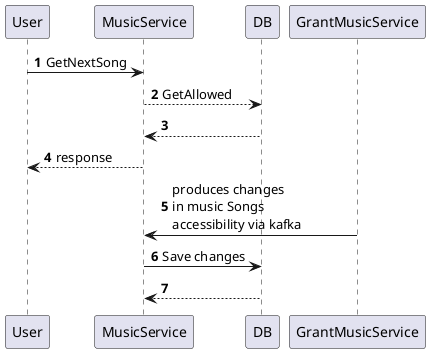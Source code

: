 @startuml
'https://plantuml.com/sequence-diagram

autonumber

User -> MusicService: GetNextSong
MusicService --> DB : GetAllowed
MusicService <-- DB
User <-- MusicService  : response

MusicService <- GrantMusicService: produces changes \nin music Songs \naccessibility via kafka
MusicService -> DB : Save changes
MusicService <-- DB
@enduml
